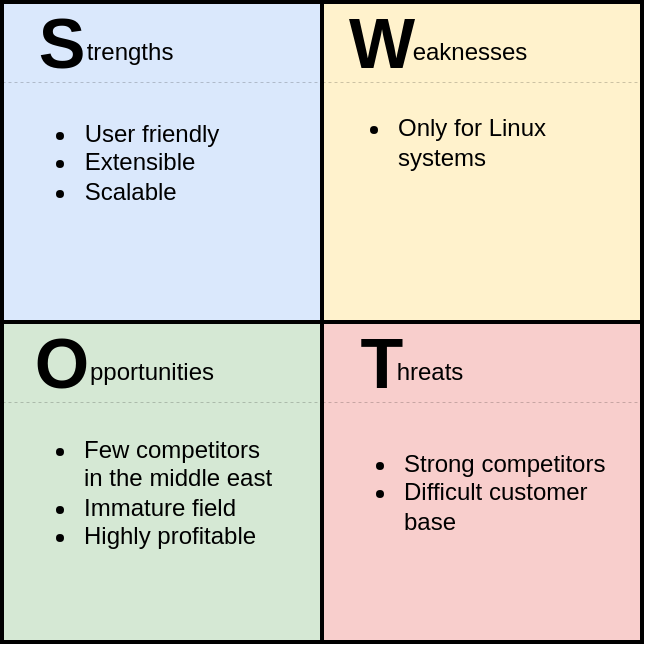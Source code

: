 <mxfile version="14.9.1" type="device"><diagram id="eKNDRrRf-b0mf3r5jsSn" name="Page-1"><mxGraphModel dx="675" dy="403" grid="1" gridSize="10" guides="1" tooltips="1" connect="1" arrows="1" fold="1" page="1" pageScale="1" pageWidth="827" pageHeight="1169" math="0" shadow="0"><root><mxCell id="0"/><mxCell id="1" parent="0"/><mxCell id="UUcAqSfefO8DLm7XRxwA-3" value="" style="rounded=0;whiteSpace=wrap;html=1;strokeWidth=2;fillColor=#f8cecc;" vertex="1" parent="1"><mxGeometry x="280" y="360" width="160" height="160" as="geometry"/></mxCell><mxCell id="UUcAqSfefO8DLm7XRxwA-4" value="" style="rounded=0;whiteSpace=wrap;html=1;strokeWidth=2;fillColor=#d5e8d4;" vertex="1" parent="1"><mxGeometry x="120" y="360" width="160" height="160" as="geometry"/></mxCell><mxCell id="UUcAqSfefO8DLm7XRxwA-1" value="" style="rounded=0;whiteSpace=wrap;html=1;strokeWidth=2;fillColor=#dae8fc;" vertex="1" parent="1"><mxGeometry x="120" y="200" width="160" height="160" as="geometry"/></mxCell><mxCell id="UUcAqSfefO8DLm7XRxwA-2" value="" style="rounded=0;whiteSpace=wrap;html=1;strokeWidth=2;fillColor=#fff2cc;" vertex="1" parent="1"><mxGeometry x="280" y="200" width="160" height="160" as="geometry"/></mxCell><mxCell id="UUcAqSfefO8DLm7XRxwA-5" value="&lt;b&gt;&lt;font style=&quot;font-size: 35px&quot;&gt;S&lt;/font&gt;&lt;/b&gt;" style="text;html=1;strokeColor=none;fillColor=none;align=center;verticalAlign=middle;whiteSpace=wrap;rounded=0;" vertex="1" parent="1"><mxGeometry x="130" y="210" width="40" height="20" as="geometry"/></mxCell><mxCell id="UUcAqSfefO8DLm7XRxwA-6" value="trengths" style="text;html=1;strokeColor=none;fillColor=none;align=center;verticalAlign=middle;whiteSpace=wrap;rounded=0;" vertex="1" parent="1"><mxGeometry x="164" y="215" width="40" height="20" as="geometry"/></mxCell><mxCell id="UUcAqSfefO8DLm7XRxwA-7" value="&lt;b&gt;&lt;font style=&quot;font-size: 35px&quot;&gt;W&lt;/font&gt;&lt;/b&gt;" style="text;html=1;strokeColor=none;fillColor=none;align=center;verticalAlign=middle;whiteSpace=wrap;rounded=0;" vertex="1" parent="1"><mxGeometry x="290" y="210" width="40" height="20" as="geometry"/></mxCell><mxCell id="UUcAqSfefO8DLm7XRxwA-8" value="eaknesses" style="text;html=1;strokeColor=none;fillColor=none;align=center;verticalAlign=middle;whiteSpace=wrap;rounded=0;" vertex="1" parent="1"><mxGeometry x="334" y="215" width="40" height="20" as="geometry"/></mxCell><mxCell id="UUcAqSfefO8DLm7XRxwA-9" value="&lt;b&gt;&lt;font style=&quot;font-size: 35px&quot;&gt;O&lt;/font&gt;&lt;/b&gt;" style="text;html=1;strokeColor=none;fillColor=none;align=center;verticalAlign=middle;whiteSpace=wrap;rounded=0;" vertex="1" parent="1"><mxGeometry x="130" y="370" width="40" height="20" as="geometry"/></mxCell><mxCell id="UUcAqSfefO8DLm7XRxwA-10" value="pportunities" style="text;html=1;strokeColor=none;fillColor=none;align=center;verticalAlign=middle;whiteSpace=wrap;rounded=0;" vertex="1" parent="1"><mxGeometry x="175" y="375" width="40" height="20" as="geometry"/></mxCell><mxCell id="UUcAqSfefO8DLm7XRxwA-11" value="&lt;b&gt;&lt;font style=&quot;font-size: 35px&quot;&gt;T&lt;/font&gt;&lt;/b&gt;" style="text;html=1;strokeColor=none;fillColor=none;align=center;verticalAlign=middle;whiteSpace=wrap;rounded=0;" vertex="1" parent="1"><mxGeometry x="290" y="370" width="40" height="20" as="geometry"/></mxCell><mxCell id="UUcAqSfefO8DLm7XRxwA-12" value="hreats" style="text;html=1;strokeColor=none;fillColor=none;align=center;verticalAlign=middle;whiteSpace=wrap;rounded=0;" vertex="1" parent="1"><mxGeometry x="314" y="375" width="40" height="20" as="geometry"/></mxCell><mxCell id="UUcAqSfefO8DLm7XRxwA-16" value="" style="endArrow=none;dashed=1;html=1;exitX=0;exitY=0.25;exitDx=0;exitDy=0;entryX=1;entryY=0.25;entryDx=0;entryDy=0;strokeWidth=0.5;opacity=20;" edge="1" parent="1" source="UUcAqSfefO8DLm7XRxwA-2" target="UUcAqSfefO8DLm7XRxwA-2"><mxGeometry width="50" height="50" relative="1" as="geometry"><mxPoint x="390" y="360" as="sourcePoint"/><mxPoint x="440" y="310" as="targetPoint"/></mxGeometry></mxCell><mxCell id="UUcAqSfefO8DLm7XRxwA-17" value="" style="endArrow=none;dashed=1;html=1;exitX=0;exitY=0.25;exitDx=0;exitDy=0;entryX=1;entryY=0.25;entryDx=0;entryDy=0;strokeWidth=0.5;opacity=20;" edge="1" parent="1"><mxGeometry width="50" height="50" relative="1" as="geometry"><mxPoint x="120" y="240" as="sourcePoint"/><mxPoint x="280" y="240" as="targetPoint"/></mxGeometry></mxCell><mxCell id="UUcAqSfefO8DLm7XRxwA-18" value="" style="endArrow=none;dashed=1;html=1;exitX=0;exitY=0.25;exitDx=0;exitDy=0;entryX=1;entryY=0.25;entryDx=0;entryDy=0;strokeWidth=0.5;opacity=20;" edge="1" parent="1"><mxGeometry width="50" height="50" relative="1" as="geometry"><mxPoint x="120" y="400" as="sourcePoint"/><mxPoint x="280" y="400" as="targetPoint"/></mxGeometry></mxCell><mxCell id="UUcAqSfefO8DLm7XRxwA-19" value="" style="endArrow=none;dashed=1;html=1;exitX=0;exitY=0.25;exitDx=0;exitDy=0;entryX=1;entryY=0.25;entryDx=0;entryDy=0;strokeWidth=0.5;opacity=20;" edge="1" parent="1"><mxGeometry width="50" height="50" relative="1" as="geometry"><mxPoint x="280" y="400" as="sourcePoint"/><mxPoint x="440" y="400" as="targetPoint"/></mxGeometry></mxCell><mxCell id="UUcAqSfefO8DLm7XRxwA-20" value="&lt;div style=&quot;text-align: left&quot;&gt;&lt;ul&gt;&lt;li&gt;&lt;span&gt;User friendly&lt;/span&gt;&lt;/li&gt;&lt;li&gt;&lt;span&gt;Extensible&lt;/span&gt;&lt;/li&gt;&lt;li&gt;&lt;span&gt;Scalable&lt;/span&gt;&lt;/li&gt;&lt;/ul&gt;&lt;/div&gt;" style="text;html=1;strokeColor=none;fillColor=none;align=center;verticalAlign=middle;whiteSpace=wrap;rounded=0;" vertex="1" parent="1"><mxGeometry x="120" y="230" width="110" height="100" as="geometry"/></mxCell><mxCell id="UUcAqSfefO8DLm7XRxwA-21" value="&lt;div style=&quot;text-align: left&quot;&gt;&lt;ul&gt;&lt;li&gt;&lt;span&gt;Only for Linux systems&lt;/span&gt;&lt;/li&gt;&lt;/ul&gt;&lt;/div&gt;" style="text;html=1;strokeColor=none;fillColor=none;align=center;verticalAlign=middle;whiteSpace=wrap;rounded=0;" vertex="1" parent="1"><mxGeometry x="276.5" y="220" width="155" height="100" as="geometry"/></mxCell><mxCell id="UUcAqSfefO8DLm7XRxwA-22" value="&lt;div style=&quot;text-align: left&quot;&gt;&lt;ul&gt;&lt;li&gt;&lt;span&gt;Few competitors in the middle east&lt;/span&gt;&lt;/li&gt;&lt;li&gt;&lt;span&gt;Immature field&lt;/span&gt;&lt;/li&gt;&lt;li&gt;&lt;span&gt;Highly profitable&lt;/span&gt;&lt;/li&gt;&lt;/ul&gt;&lt;/div&gt;" style="text;html=1;strokeColor=none;fillColor=none;align=center;verticalAlign=middle;whiteSpace=wrap;rounded=0;" vertex="1" parent="1"><mxGeometry x="120" y="395" width="140" height="100" as="geometry"/></mxCell><mxCell id="UUcAqSfefO8DLm7XRxwA-23" value="&lt;div style=&quot;text-align: left&quot;&gt;&lt;ul&gt;&lt;li&gt;&lt;span&gt;Strong competitors&lt;/span&gt;&lt;/li&gt;&lt;li&gt;&lt;span&gt;Difficult customer base&lt;/span&gt;&lt;/li&gt;&lt;/ul&gt;&lt;/div&gt;" style="text;html=1;strokeColor=none;fillColor=none;align=center;verticalAlign=middle;whiteSpace=wrap;rounded=0;" vertex="1" parent="1"><mxGeometry x="280" y="395" width="150" height="100" as="geometry"/></mxCell></root></mxGraphModel></diagram></mxfile>
